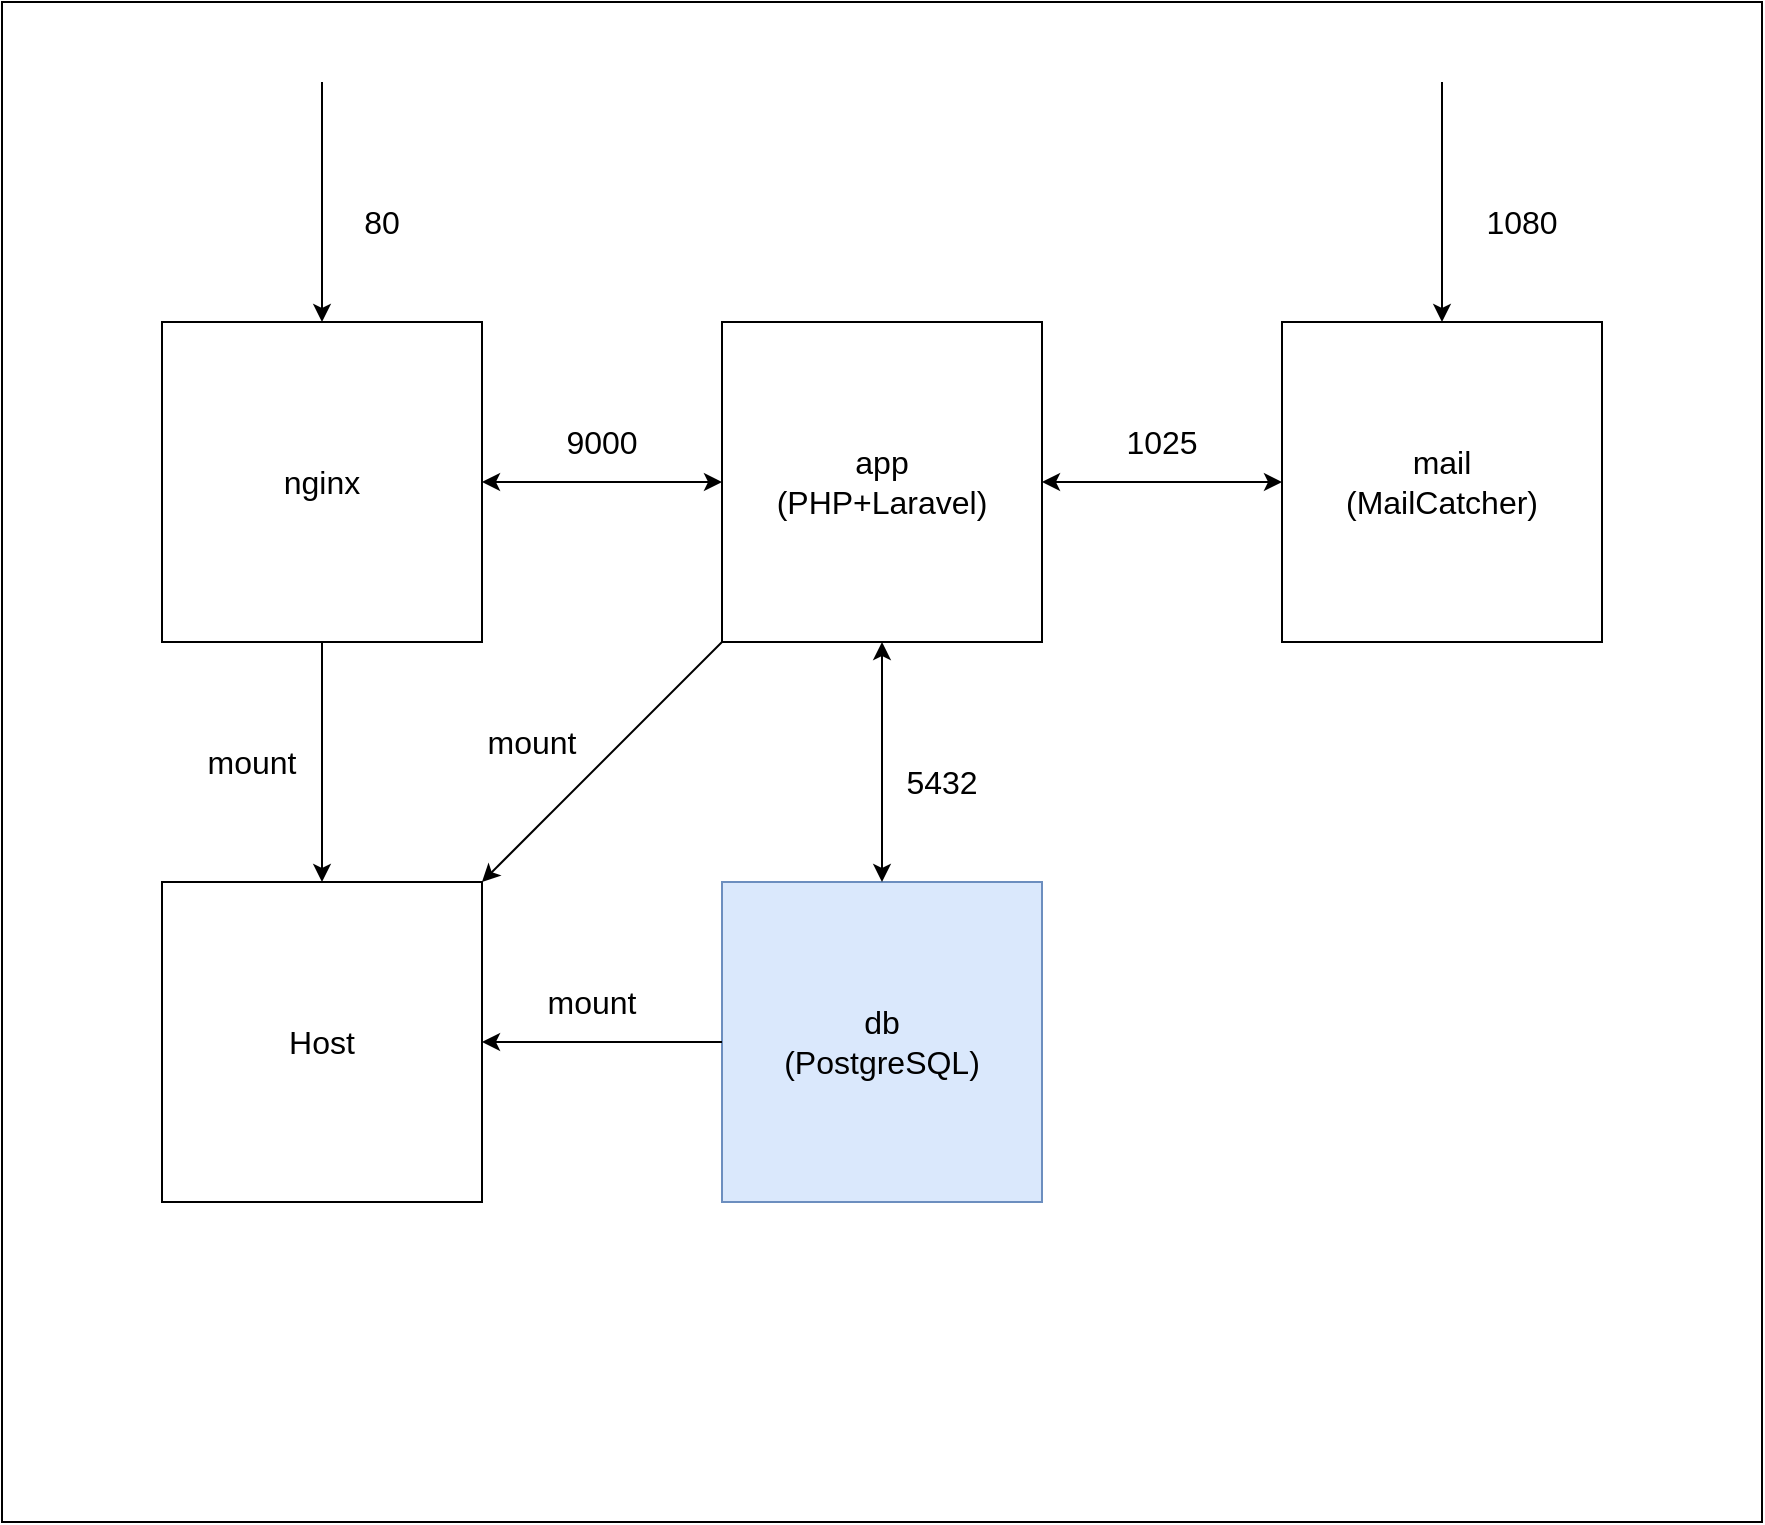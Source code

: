 <mxfile version="13.10.6" type="github"><diagram id="G1x7i_MVjXh7Pm_VMq7J" name="Page-1"><mxGraphModel dx="1554" dy="971" grid="1" gridSize="10" guides="1" tooltips="1" connect="1" arrows="1" fold="1" page="1" pageScale="1" pageWidth="827" pageHeight="1169" math="0" shadow="0"><root><mxCell id="0"/><mxCell id="1" parent="0"/><mxCell id="bNpwF4xY6uDo5h17z93I-1" value="" style="rounded=0;whiteSpace=wrap;html=1;fontSize=16;" vertex="1" parent="1"><mxGeometry x="40" y="40" width="880" height="760" as="geometry"/></mxCell><mxCell id="bNpwF4xY6uDo5h17z93I-2" value="nginx" style="whiteSpace=wrap;html=1;aspect=fixed;fontSize=16;" vertex="1" parent="1"><mxGeometry x="120" y="200" width="160" height="160" as="geometry"/></mxCell><mxCell id="bNpwF4xY6uDo5h17z93I-3" value="app&lt;br style=&quot;font-size: 16px&quot;&gt;(PHP+Laravel)" style="whiteSpace=wrap;html=1;aspect=fixed;fontSize=16;" vertex="1" parent="1"><mxGeometry x="400" y="200" width="160" height="160" as="geometry"/></mxCell><mxCell id="bNpwF4xY6uDo5h17z93I-4" value="mail&lt;br&gt;(MailCatcher)" style="whiteSpace=wrap;html=1;aspect=fixed;fontSize=16;" vertex="1" parent="1"><mxGeometry x="680" y="200" width="160" height="160" as="geometry"/></mxCell><mxCell id="bNpwF4xY6uDo5h17z93I-5" value="Host" style="whiteSpace=wrap;html=1;aspect=fixed;fontSize=16;" vertex="1" parent="1"><mxGeometry x="120" y="480" width="160" height="160" as="geometry"/></mxCell><mxCell id="bNpwF4xY6uDo5h17z93I-6" value="db&lt;br style=&quot;font-size: 16px&quot;&gt;(PostgreSQL)" style="whiteSpace=wrap;html=1;aspect=fixed;fontSize=16;fillColor=#dae8fc;strokeColor=#6c8ebf;" vertex="1" parent="1"><mxGeometry x="400" y="480" width="160" height="160" as="geometry"/></mxCell><mxCell id="bNpwF4xY6uDo5h17z93I-8" value="" style="endArrow=classic;html=1;fontSize=16;entryX=0.5;entryY=0;entryDx=0;entryDy=0;" edge="1" parent="1" target="bNpwF4xY6uDo5h17z93I-2"><mxGeometry width="50" height="50" relative="1" as="geometry"><mxPoint x="200" y="80" as="sourcePoint"/><mxPoint x="210" y="60" as="targetPoint"/></mxGeometry></mxCell><mxCell id="bNpwF4xY6uDo5h17z93I-9" value="" style="endArrow=classic;html=1;fontSize=16;entryX=0.5;entryY=0;entryDx=0;entryDy=0;" edge="1" parent="1" target="bNpwF4xY6uDo5h17z93I-4"><mxGeometry width="50" height="50" relative="1" as="geometry"><mxPoint x="760" y="80" as="sourcePoint"/><mxPoint x="780" y="50" as="targetPoint"/></mxGeometry></mxCell><mxCell id="bNpwF4xY6uDo5h17z93I-10" value="" style="endArrow=classic;startArrow=classic;html=1;fontSize=16;entryX=0;entryY=0.5;entryDx=0;entryDy=0;exitX=1;exitY=0.5;exitDx=0;exitDy=0;" edge="1" parent="1" source="bNpwF4xY6uDo5h17z93I-2" target="bNpwF4xY6uDo5h17z93I-3"><mxGeometry width="50" height="50" relative="1" as="geometry"><mxPoint x="120" y="710" as="sourcePoint"/><mxPoint x="170" y="660" as="targetPoint"/></mxGeometry></mxCell><mxCell id="bNpwF4xY6uDo5h17z93I-11" value="" style="endArrow=classic;startArrow=classic;html=1;fontSize=16;entryX=0.5;entryY=1;entryDx=0;entryDy=0;" edge="1" parent="1" source="bNpwF4xY6uDo5h17z93I-6" target="bNpwF4xY6uDo5h17z93I-3"><mxGeometry width="50" height="50" relative="1" as="geometry"><mxPoint x="450" y="410" as="sourcePoint"/><mxPoint x="500" y="360" as="targetPoint"/></mxGeometry></mxCell><mxCell id="bNpwF4xY6uDo5h17z93I-13" value="" style="endArrow=classic;startArrow=classic;html=1;fontSize=16;entryX=0;entryY=0.5;entryDx=0;entryDy=0;exitX=1;exitY=0.5;exitDx=0;exitDy=0;" edge="1" parent="1" source="bNpwF4xY6uDo5h17z93I-3" target="bNpwF4xY6uDo5h17z93I-4"><mxGeometry width="50" height="50" relative="1" as="geometry"><mxPoint x="590" y="305" as="sourcePoint"/><mxPoint x="640" y="255" as="targetPoint"/></mxGeometry></mxCell><mxCell id="bNpwF4xY6uDo5h17z93I-14" value="" style="endArrow=classic;html=1;fontSize=16;exitX=0.5;exitY=1;exitDx=0;exitDy=0;entryX=0.5;entryY=0;entryDx=0;entryDy=0;" edge="1" parent="1" source="bNpwF4xY6uDo5h17z93I-2" target="bNpwF4xY6uDo5h17z93I-5"><mxGeometry width="50" height="50" relative="1" as="geometry"><mxPoint x="200" y="450" as="sourcePoint"/><mxPoint x="250" y="400" as="targetPoint"/></mxGeometry></mxCell><mxCell id="bNpwF4xY6uDo5h17z93I-15" value="" style="endArrow=classic;html=1;fontSize=16;exitX=0;exitY=1;exitDx=0;exitDy=0;entryX=1;entryY=0;entryDx=0;entryDy=0;" edge="1" parent="1" source="bNpwF4xY6uDo5h17z93I-3" target="bNpwF4xY6uDo5h17z93I-5"><mxGeometry width="50" height="50" relative="1" as="geometry"><mxPoint x="310" y="470" as="sourcePoint"/><mxPoint x="360" y="420" as="targetPoint"/></mxGeometry></mxCell><mxCell id="bNpwF4xY6uDo5h17z93I-16" value="" style="endArrow=classic;html=1;fontSize=16;exitX=0;exitY=0.5;exitDx=0;exitDy=0;entryX=1;entryY=0.5;entryDx=0;entryDy=0;" edge="1" parent="1" source="bNpwF4xY6uDo5h17z93I-6" target="bNpwF4xY6uDo5h17z93I-5"><mxGeometry width="50" height="50" relative="1" as="geometry"><mxPoint x="320" y="650" as="sourcePoint"/><mxPoint x="370" y="600" as="targetPoint"/></mxGeometry></mxCell><mxCell id="bNpwF4xY6uDo5h17z93I-18" value="80" style="text;html=1;strokeColor=none;fillColor=none;align=center;verticalAlign=middle;whiteSpace=wrap;rounded=0;fontSize=16;" vertex="1" parent="1"><mxGeometry x="210" y="140" width="40" height="20" as="geometry"/></mxCell><mxCell id="bNpwF4xY6uDo5h17z93I-19" value="9000" style="text;html=1;strokeColor=none;fillColor=none;align=center;verticalAlign=middle;whiteSpace=wrap;rounded=0;fontSize=16;" vertex="1" parent="1"><mxGeometry x="310" y="250" width="60" height="20" as="geometry"/></mxCell><mxCell id="bNpwF4xY6uDo5h17z93I-20" value="1025" style="text;html=1;strokeColor=none;fillColor=none;align=center;verticalAlign=middle;whiteSpace=wrap;rounded=0;fontSize=16;" vertex="1" parent="1"><mxGeometry x="600" y="250" width="40" height="20" as="geometry"/></mxCell><mxCell id="bNpwF4xY6uDo5h17z93I-21" value="1080" style="text;html=1;strokeColor=none;fillColor=none;align=center;verticalAlign=middle;whiteSpace=wrap;rounded=0;fontSize=16;" vertex="1" parent="1"><mxGeometry x="780" y="140" width="40" height="20" as="geometry"/></mxCell><mxCell id="bNpwF4xY6uDo5h17z93I-22" value="5432" style="text;html=1;strokeColor=none;fillColor=none;align=center;verticalAlign=middle;whiteSpace=wrap;rounded=0;fontSize=16;" vertex="1" parent="1"><mxGeometry x="490" y="420" width="40" height="20" as="geometry"/></mxCell><mxCell id="bNpwF4xY6uDo5h17z93I-24" value="mount" style="text;html=1;strokeColor=none;fillColor=none;align=center;verticalAlign=middle;whiteSpace=wrap;rounded=0;fontSize=16;" vertex="1" parent="1"><mxGeometry x="310" y="530" width="50" height="20" as="geometry"/></mxCell><mxCell id="bNpwF4xY6uDo5h17z93I-25" value="mount" style="text;html=1;strokeColor=none;fillColor=none;align=center;verticalAlign=middle;whiteSpace=wrap;rounded=0;fontSize=16;" vertex="1" parent="1"><mxGeometry x="140" y="410" width="50" height="20" as="geometry"/></mxCell><mxCell id="bNpwF4xY6uDo5h17z93I-26" value="mount" style="text;html=1;strokeColor=none;fillColor=none;align=center;verticalAlign=middle;whiteSpace=wrap;rounded=0;fontSize=16;" vertex="1" parent="1"><mxGeometry x="280" y="400" width="50" height="20" as="geometry"/></mxCell></root></mxGraphModel></diagram></mxfile>